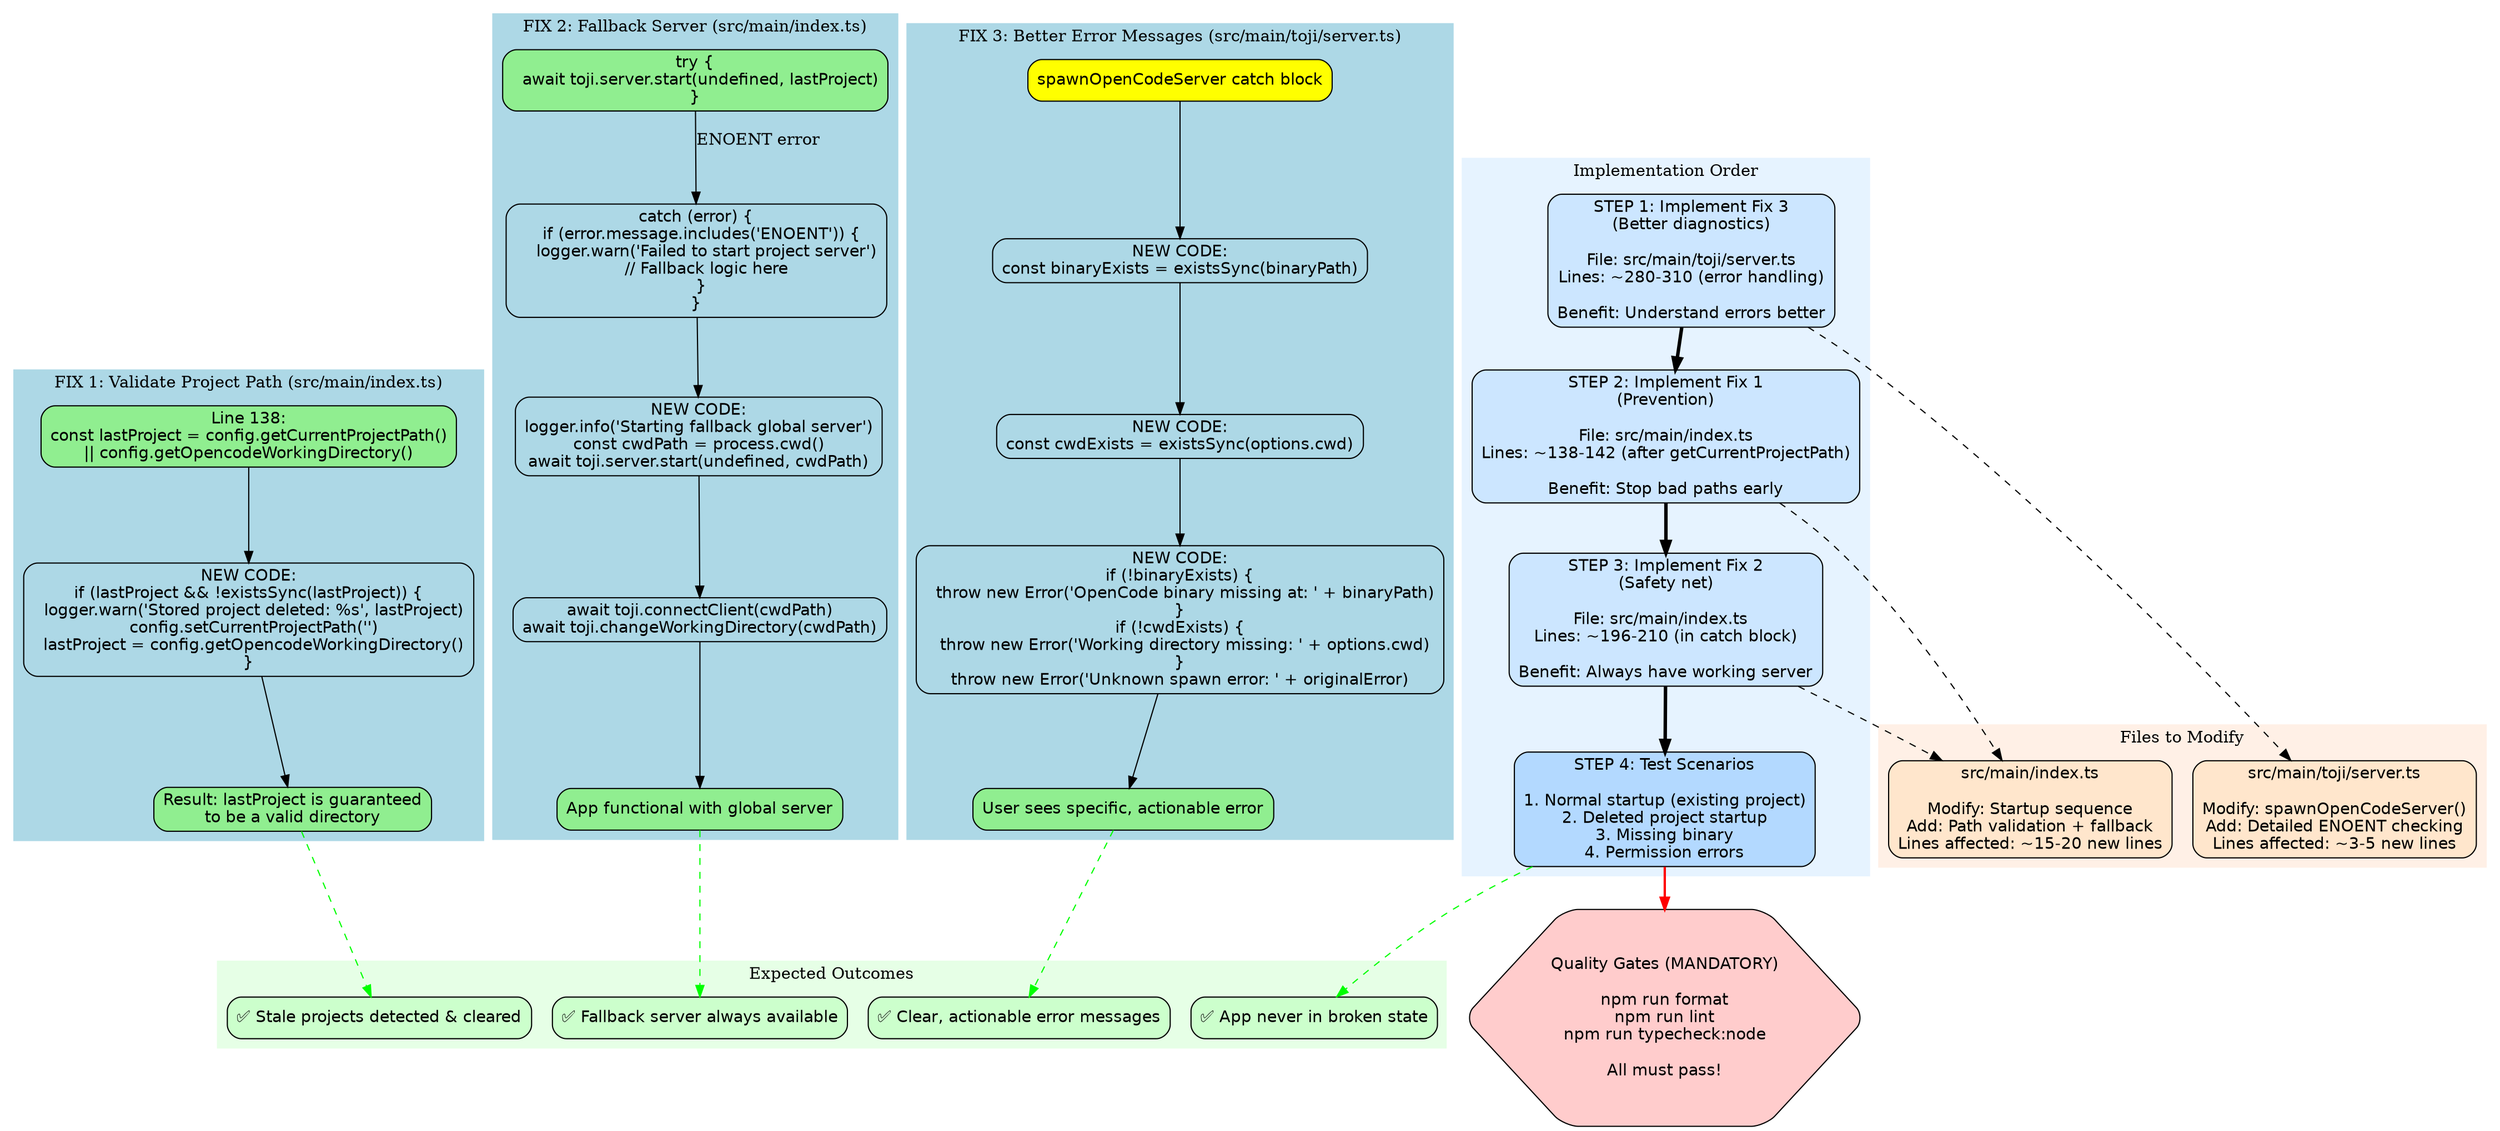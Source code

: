 // Startup Failure SOLUTION - Implementation Plan
digraph startup_solution {
  rankdir=TB
  node [shape=box, style="rounded,filled", fontname="Helvetica"]

  // Solution flow with all three fixes applied

  subgraph cluster_fix1 {
    label="FIX 1: Validate Project Path (src/main/index.ts)"
    style=filled
    color=lightblue

    load_project [label="Line 138:\nconst lastProject = config.getCurrentProjectPath()\n|| config.getOpencodeWorkingDirectory()" fillcolor=lightgreen]
    validate [label="NEW CODE:\nif (lastProject && !existsSync(lastProject)) {\n  logger.warn('Stored project deleted: %s', lastProject)\n  config.setCurrentProjectPath('')\n  lastProject = config.getOpencodeWorkingDirectory()\n}" fillcolor=lightblue]
    clean_path [label="Result: lastProject is guaranteed\nto be a valid directory" fillcolor=lightgreen]

    load_project -> validate -> clean_path
  }

  subgraph cluster_fix2 {
    label="FIX 2: Fallback Server (src/main/index.ts)"
    style=filled
    color=lightblue

    try_start [label="try {\n  await toji.server.start(undefined, lastProject)\n}" fillcolor=lightgreen]
    catch_enoent [label="catch (error) {\n  if (error.message.includes('ENOENT')) {\n    logger.warn('Failed to start project server')\n    // Fallback logic here\n  }\n}" fillcolor=lightblue]
    fallback_server [label="NEW CODE:\nlogger.info('Starting fallback global server')\nconst cwdPath = process.cwd()\nawait toji.server.start(undefined, cwdPath)" fillcolor=lightblue]
    connect_fallback [label="await toji.connectClient(cwdPath)\nawait toji.changeWorkingDirectory(cwdPath)" fillcolor=lightblue]
    success [label="App functional with global server" fillcolor=lightgreen]

    try_start -> catch_enoent [label="ENOENT error"]
    catch_enoent -> fallback_server
    fallback_server -> connect_fallback
    connect_fallback -> success
  }

  subgraph cluster_fix3 {
    label="FIX 3: Better Error Messages (src/main/toji/server.ts)"
    style=filled
    color=lightblue

    spawn_error [label="spawnOpenCodeServer catch block" fillcolor=yellow]
    check_binary [label="NEW CODE:\nconst binaryExists = existsSync(binaryPath)" fillcolor=lightblue]
    check_cwd [label="NEW CODE:\nconst cwdExists = existsSync(options.cwd)" fillcolor=lightblue]
    detailed_error [label="NEW CODE:\nif (!binaryExists) {\n  throw new Error('OpenCode binary missing at: ' + binaryPath)\n}\nif (!cwdExists) {\n  throw new Error('Working directory missing: ' + options.cwd)\n}\nthrow new Error('Unknown spawn error: ' + originalError)" fillcolor=lightblue]
    clear_message [label="User sees specific, actionable error" fillcolor=lightgreen]

    spawn_error -> check_binary
    check_binary -> check_cwd
    check_cwd -> detailed_error
    detailed_error -> clear_message
  }

  subgraph cluster_implementation {
    label="Implementation Order"
    style=filled
    color="#e6f3ff"

    step1 [label="STEP 1: Implement Fix 3\n(Better diagnostics)\n\nFile: src/main/toji/server.ts\nLines: ~280-310 (error handling)\n\nBenefit: Understand errors better" fillcolor="#cce6ff"]
    step2 [label="STEP 2: Implement Fix 1\n(Prevention)\n\nFile: src/main/index.ts\nLines: ~138-142 (after getCurrentProjectPath)\n\nBenefit: Stop bad paths early" fillcolor="#cce6ff"]
    step3 [label="STEP 3: Implement Fix 2\n(Safety net)\n\nFile: src/main/index.ts  \nLines: ~196-210 (in catch block)\n\nBenefit: Always have working server" fillcolor="#cce6ff"]
    test [label="STEP 4: Test Scenarios\n\n1. Normal startup (existing project)\n2. Deleted project startup\n3. Missing binary\n4. Permission errors" fillcolor="#b3d9ff"]

    step1 -> step2 -> step3 -> test [penwidth=3]
  }

  subgraph cluster_files {
    label="Files to Modify"
    style=filled
    color="#fff0e6"

    file1 [label="src/main/toji/server.ts\n\nModify: spawnOpenCodeServer()\nAdd: Detailed ENOENT checking\nLines affected: ~3-5 new lines" fillcolor="#ffe6cc"]
    file2 [label="src/main/index.ts\n\nModify: Startup sequence\nAdd: Path validation + fallback\nLines affected: ~15-20 new lines" fillcolor="#ffe6cc"]

    step1 -> file1 [style=dashed]
    step2 -> file2 [style=dashed]
    step3 -> file2 [style=dashed]
  }

  subgraph cluster_expected {
    label="Expected Outcomes"
    style=filled
    color="#e6ffe6"

    outcome1 [label="✅ Stale projects detected & cleared" fillcolor="#ccffcc"]
    outcome2 [label="✅ Fallback server always available" fillcolor="#ccffcc"]
    outcome3 [label="✅ Clear, actionable error messages" fillcolor="#ccffcc"]
    outcome4 [label="✅ App never in broken state" fillcolor="#ccffcc"]

    clean_path -> outcome1 [style=dashed color=green]
    success -> outcome2 [style=dashed color=green]
    clear_message -> outcome3 [style=dashed color=green]
    test -> outcome4 [style=dashed color=green]
  }

  // Quality gates
  qa [label="Quality Gates (MANDATORY)\n\nnpm run format\nnpm run lint\nnpm run typecheck:node\n\nAll must pass!" fillcolor="#ffcccc" shape=hexagon]

  test -> qa [penwidth=2 color=red]
}
